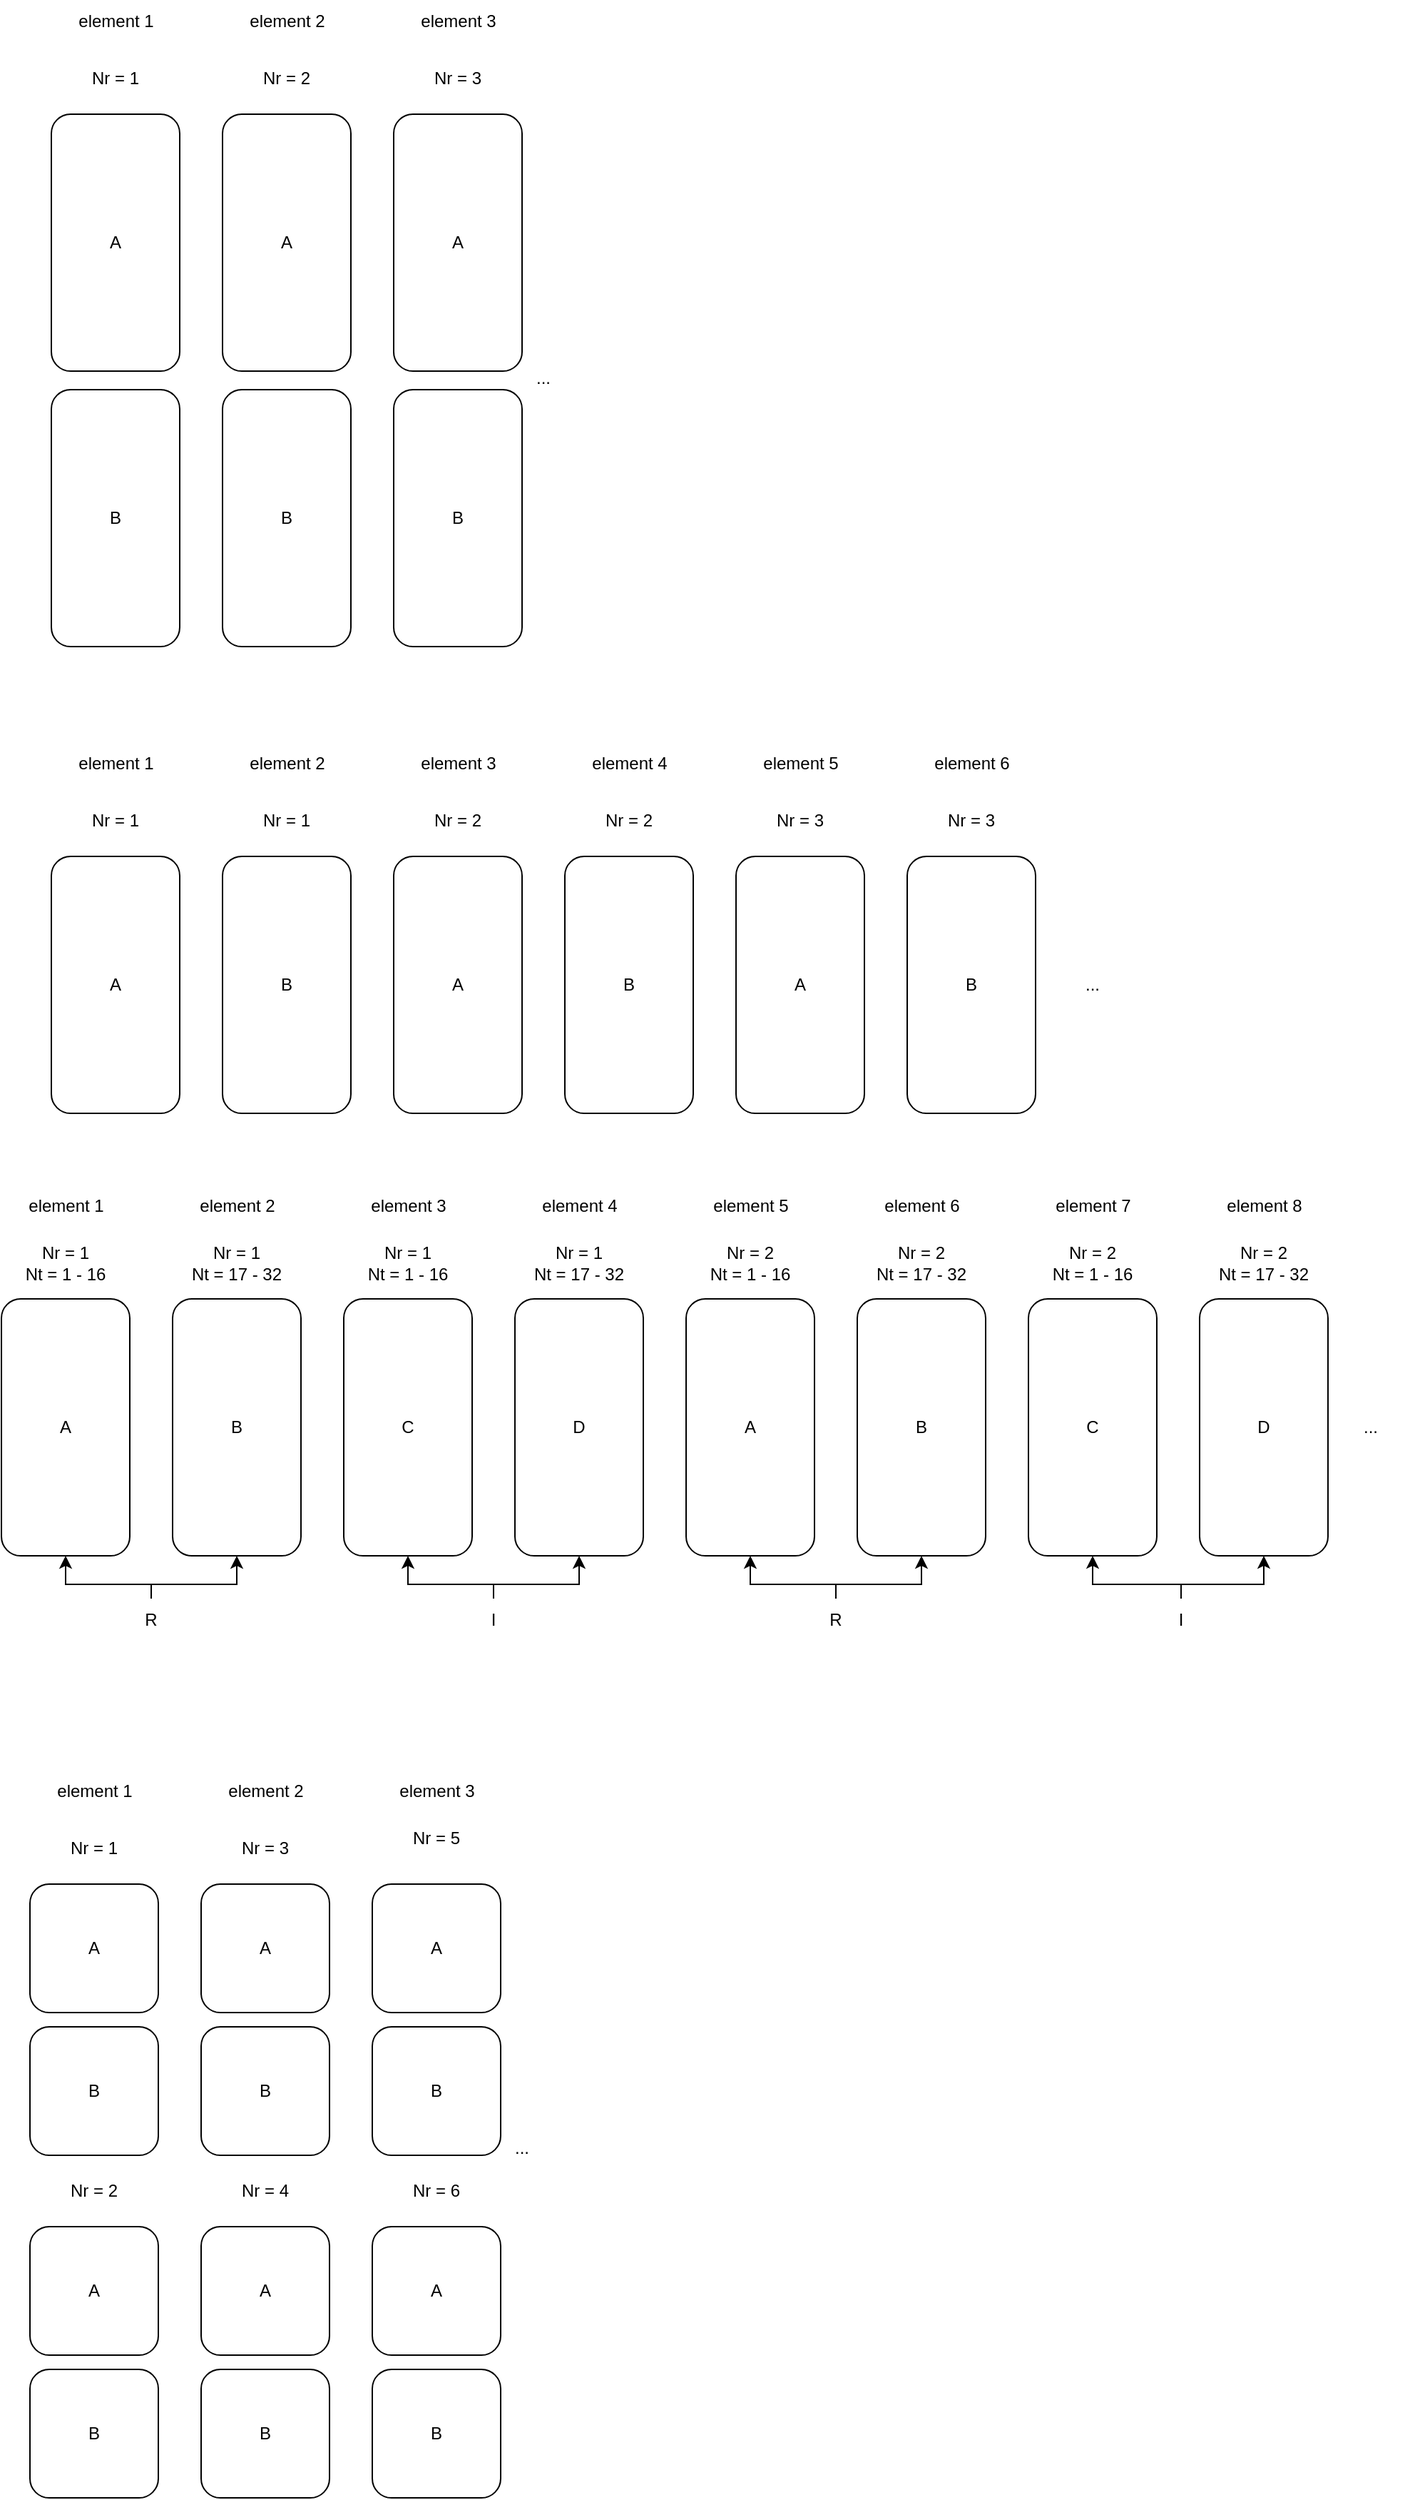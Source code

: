 <mxfile version="24.2.2" type="github">
  <diagram id="C5RBs43oDa-KdzZeNtuy" name="Page-1">
    <mxGraphModel dx="1364" dy="793" grid="1" gridSize="10" guides="1" tooltips="1" connect="1" arrows="1" fold="1" page="1" pageScale="1" pageWidth="1169" pageHeight="1654" math="0" shadow="0">
      <root>
        <mxCell id="WIyWlLk6GJQsqaUBKTNV-0" />
        <mxCell id="WIyWlLk6GJQsqaUBKTNV-1" parent="WIyWlLk6GJQsqaUBKTNV-0" />
        <mxCell id="jv0VEaKdQDyvOlitQpgO-0" value="A" style="rounded=1;whiteSpace=wrap;html=1;" parent="WIyWlLk6GJQsqaUBKTNV-1" vertex="1">
          <mxGeometry x="60" y="100" width="90" height="180" as="geometry" />
        </mxCell>
        <mxCell id="jv0VEaKdQDyvOlitQpgO-9" value="B" style="rounded=1;whiteSpace=wrap;html=1;" parent="WIyWlLk6GJQsqaUBKTNV-1" vertex="1">
          <mxGeometry x="60" y="293" width="90" height="180" as="geometry" />
        </mxCell>
        <mxCell id="jv0VEaKdQDyvOlitQpgO-10" value="Nr = 1" style="text;html=1;strokeColor=none;fillColor=none;align=center;verticalAlign=middle;whiteSpace=wrap;rounded=0;" parent="WIyWlLk6GJQsqaUBKTNV-1" vertex="1">
          <mxGeometry x="75" y="60" width="60" height="30" as="geometry" />
        </mxCell>
        <mxCell id="jv0VEaKdQDyvOlitQpgO-11" value="A" style="rounded=1;whiteSpace=wrap;html=1;" parent="WIyWlLk6GJQsqaUBKTNV-1" vertex="1">
          <mxGeometry x="180" y="100" width="90" height="180" as="geometry" />
        </mxCell>
        <mxCell id="jv0VEaKdQDyvOlitQpgO-12" value="B" style="rounded=1;whiteSpace=wrap;html=1;" parent="WIyWlLk6GJQsqaUBKTNV-1" vertex="1">
          <mxGeometry x="180" y="293" width="90" height="180" as="geometry" />
        </mxCell>
        <mxCell id="jv0VEaKdQDyvOlitQpgO-13" value="Nr = 2" style="text;html=1;strokeColor=none;fillColor=none;align=center;verticalAlign=middle;whiteSpace=wrap;rounded=0;" parent="WIyWlLk6GJQsqaUBKTNV-1" vertex="1">
          <mxGeometry x="195" y="60" width="60" height="30" as="geometry" />
        </mxCell>
        <mxCell id="jv0VEaKdQDyvOlitQpgO-14" value="A" style="rounded=1;whiteSpace=wrap;html=1;" parent="WIyWlLk6GJQsqaUBKTNV-1" vertex="1">
          <mxGeometry x="300" y="100" width="90" height="180" as="geometry" />
        </mxCell>
        <mxCell id="jv0VEaKdQDyvOlitQpgO-15" value="B" style="rounded=1;whiteSpace=wrap;html=1;" parent="WIyWlLk6GJQsqaUBKTNV-1" vertex="1">
          <mxGeometry x="300" y="293" width="90" height="180" as="geometry" />
        </mxCell>
        <mxCell id="jv0VEaKdQDyvOlitQpgO-16" value="Nr = 3" style="text;html=1;strokeColor=none;fillColor=none;align=center;verticalAlign=middle;whiteSpace=wrap;rounded=0;" parent="WIyWlLk6GJQsqaUBKTNV-1" vertex="1">
          <mxGeometry x="315" y="60" width="60" height="30" as="geometry" />
        </mxCell>
        <mxCell id="jv0VEaKdQDyvOlitQpgO-18" value="element 1" style="text;html=1;align=center;verticalAlign=middle;resizable=0;points=[];autosize=1;strokeColor=none;fillColor=none;" parent="WIyWlLk6GJQsqaUBKTNV-1" vertex="1">
          <mxGeometry x="65" y="20" width="80" height="30" as="geometry" />
        </mxCell>
        <mxCell id="jv0VEaKdQDyvOlitQpgO-19" value="element 2" style="text;html=1;align=center;verticalAlign=middle;resizable=0;points=[];autosize=1;strokeColor=none;fillColor=none;" parent="WIyWlLk6GJQsqaUBKTNV-1" vertex="1">
          <mxGeometry x="185" y="20" width="80" height="30" as="geometry" />
        </mxCell>
        <mxCell id="jv0VEaKdQDyvOlitQpgO-20" value="element 3" style="text;html=1;align=center;verticalAlign=middle;resizable=0;points=[];autosize=1;strokeColor=none;fillColor=none;" parent="WIyWlLk6GJQsqaUBKTNV-1" vertex="1">
          <mxGeometry x="305" y="20" width="80" height="30" as="geometry" />
        </mxCell>
        <mxCell id="jv0VEaKdQDyvOlitQpgO-21" value="..." style="text;html=1;strokeColor=none;fillColor=none;align=center;verticalAlign=middle;whiteSpace=wrap;rounded=0;" parent="WIyWlLk6GJQsqaUBKTNV-1" vertex="1">
          <mxGeometry x="760" y="695" width="60" height="30" as="geometry" />
        </mxCell>
        <mxCell id="jv0VEaKdQDyvOlitQpgO-22" value="A" style="rounded=1;whiteSpace=wrap;html=1;" parent="WIyWlLk6GJQsqaUBKTNV-1" vertex="1">
          <mxGeometry x="60" y="620" width="90" height="180" as="geometry" />
        </mxCell>
        <mxCell id="jv0VEaKdQDyvOlitQpgO-24" value="Nr = 1" style="text;html=1;strokeColor=none;fillColor=none;align=center;verticalAlign=middle;whiteSpace=wrap;rounded=0;" parent="WIyWlLk6GJQsqaUBKTNV-1" vertex="1">
          <mxGeometry x="75" y="580" width="60" height="30" as="geometry" />
        </mxCell>
        <mxCell id="jv0VEaKdQDyvOlitQpgO-25" value="B" style="rounded=1;whiteSpace=wrap;html=1;" parent="WIyWlLk6GJQsqaUBKTNV-1" vertex="1">
          <mxGeometry x="180" y="620" width="90" height="180" as="geometry" />
        </mxCell>
        <mxCell id="jv0VEaKdQDyvOlitQpgO-27" value="Nr = 1" style="text;html=1;strokeColor=none;fillColor=none;align=center;verticalAlign=middle;whiteSpace=wrap;rounded=0;" parent="WIyWlLk6GJQsqaUBKTNV-1" vertex="1">
          <mxGeometry x="195" y="580" width="60" height="30" as="geometry" />
        </mxCell>
        <mxCell id="jv0VEaKdQDyvOlitQpgO-28" value="A" style="rounded=1;whiteSpace=wrap;html=1;" parent="WIyWlLk6GJQsqaUBKTNV-1" vertex="1">
          <mxGeometry x="300" y="620" width="90" height="180" as="geometry" />
        </mxCell>
        <mxCell id="jv0VEaKdQDyvOlitQpgO-30" value="Nr = 2" style="text;html=1;strokeColor=none;fillColor=none;align=center;verticalAlign=middle;whiteSpace=wrap;rounded=0;" parent="WIyWlLk6GJQsqaUBKTNV-1" vertex="1">
          <mxGeometry x="315" y="580" width="60" height="30" as="geometry" />
        </mxCell>
        <mxCell id="jv0VEaKdQDyvOlitQpgO-31" value="element 1" style="text;html=1;align=center;verticalAlign=middle;resizable=0;points=[];autosize=1;strokeColor=none;fillColor=none;" parent="WIyWlLk6GJQsqaUBKTNV-1" vertex="1">
          <mxGeometry x="65" y="540" width="80" height="30" as="geometry" />
        </mxCell>
        <mxCell id="jv0VEaKdQDyvOlitQpgO-32" value="element 2" style="text;html=1;align=center;verticalAlign=middle;resizable=0;points=[];autosize=1;strokeColor=none;fillColor=none;" parent="WIyWlLk6GJQsqaUBKTNV-1" vertex="1">
          <mxGeometry x="185" y="540" width="80" height="30" as="geometry" />
        </mxCell>
        <mxCell id="jv0VEaKdQDyvOlitQpgO-33" value="element 3" style="text;html=1;align=center;verticalAlign=middle;resizable=0;points=[];autosize=1;strokeColor=none;fillColor=none;" parent="WIyWlLk6GJQsqaUBKTNV-1" vertex="1">
          <mxGeometry x="305" y="540" width="80" height="30" as="geometry" />
        </mxCell>
        <mxCell id="jv0VEaKdQDyvOlitQpgO-35" value="B" style="rounded=1;whiteSpace=wrap;html=1;" parent="WIyWlLk6GJQsqaUBKTNV-1" vertex="1">
          <mxGeometry x="420" y="620" width="90" height="180" as="geometry" />
        </mxCell>
        <mxCell id="jv0VEaKdQDyvOlitQpgO-36" value="Nr = 2" style="text;html=1;strokeColor=none;fillColor=none;align=center;verticalAlign=middle;whiteSpace=wrap;rounded=0;" parent="WIyWlLk6GJQsqaUBKTNV-1" vertex="1">
          <mxGeometry x="435" y="580" width="60" height="30" as="geometry" />
        </mxCell>
        <mxCell id="jv0VEaKdQDyvOlitQpgO-37" value="A" style="rounded=1;whiteSpace=wrap;html=1;" parent="WIyWlLk6GJQsqaUBKTNV-1" vertex="1">
          <mxGeometry x="540" y="620" width="90" height="180" as="geometry" />
        </mxCell>
        <mxCell id="jv0VEaKdQDyvOlitQpgO-38" value="Nr = 3" style="text;html=1;strokeColor=none;fillColor=none;align=center;verticalAlign=middle;whiteSpace=wrap;rounded=0;" parent="WIyWlLk6GJQsqaUBKTNV-1" vertex="1">
          <mxGeometry x="555" y="580" width="60" height="30" as="geometry" />
        </mxCell>
        <mxCell id="jv0VEaKdQDyvOlitQpgO-39" value="B" style="rounded=1;whiteSpace=wrap;html=1;" parent="WIyWlLk6GJQsqaUBKTNV-1" vertex="1">
          <mxGeometry x="660" y="620" width="90" height="180" as="geometry" />
        </mxCell>
        <mxCell id="jv0VEaKdQDyvOlitQpgO-40" value="Nr = 3" style="text;html=1;strokeColor=none;fillColor=none;align=center;verticalAlign=middle;whiteSpace=wrap;rounded=0;" parent="WIyWlLk6GJQsqaUBKTNV-1" vertex="1">
          <mxGeometry x="675" y="580" width="60" height="30" as="geometry" />
        </mxCell>
        <mxCell id="jv0VEaKdQDyvOlitQpgO-41" value="element 4" style="text;html=1;align=center;verticalAlign=middle;resizable=0;points=[];autosize=1;strokeColor=none;fillColor=none;" parent="WIyWlLk6GJQsqaUBKTNV-1" vertex="1">
          <mxGeometry x="425" y="540" width="80" height="30" as="geometry" />
        </mxCell>
        <mxCell id="jv0VEaKdQDyvOlitQpgO-42" value="element 5" style="text;html=1;align=center;verticalAlign=middle;resizable=0;points=[];autosize=1;strokeColor=none;fillColor=none;" parent="WIyWlLk6GJQsqaUBKTNV-1" vertex="1">
          <mxGeometry x="545" y="540" width="80" height="30" as="geometry" />
        </mxCell>
        <mxCell id="jv0VEaKdQDyvOlitQpgO-43" value="element 6" style="text;html=1;align=center;verticalAlign=middle;resizable=0;points=[];autosize=1;strokeColor=none;fillColor=none;" parent="WIyWlLk6GJQsqaUBKTNV-1" vertex="1">
          <mxGeometry x="665" y="540" width="80" height="30" as="geometry" />
        </mxCell>
        <mxCell id="jv0VEaKdQDyvOlitQpgO-44" value="..." style="text;html=1;strokeColor=none;fillColor=none;align=center;verticalAlign=middle;whiteSpace=wrap;rounded=0;" parent="WIyWlLk6GJQsqaUBKTNV-1" vertex="1">
          <mxGeometry x="375" y="270" width="60" height="30" as="geometry" />
        </mxCell>
        <mxCell id="jv0VEaKdQDyvOlitQpgO-46" value="A" style="rounded=1;whiteSpace=wrap;html=1;" parent="WIyWlLk6GJQsqaUBKTNV-1" vertex="1">
          <mxGeometry x="25" y="930" width="90" height="180" as="geometry" />
        </mxCell>
        <mxCell id="jv0VEaKdQDyvOlitQpgO-47" value="Nr = 1&lt;br&gt;Nt = 1 - 16" style="text;html=1;strokeColor=none;fillColor=none;align=center;verticalAlign=middle;whiteSpace=wrap;rounded=0;" parent="WIyWlLk6GJQsqaUBKTNV-1" vertex="1">
          <mxGeometry x="40" y="890" width="60" height="30" as="geometry" />
        </mxCell>
        <mxCell id="jv0VEaKdQDyvOlitQpgO-48" value="B" style="rounded=1;whiteSpace=wrap;html=1;" parent="WIyWlLk6GJQsqaUBKTNV-1" vertex="1">
          <mxGeometry x="145" y="930" width="90" height="180" as="geometry" />
        </mxCell>
        <mxCell id="jv0VEaKdQDyvOlitQpgO-49" value="Nr = 1&lt;br&gt;Nt = 17 - 32" style="text;html=1;strokeColor=none;fillColor=none;align=center;verticalAlign=middle;whiteSpace=wrap;rounded=0;" parent="WIyWlLk6GJQsqaUBKTNV-1" vertex="1">
          <mxGeometry x="155" y="890" width="70" height="30" as="geometry" />
        </mxCell>
        <mxCell id="jv0VEaKdQDyvOlitQpgO-50" value="C" style="rounded=1;whiteSpace=wrap;html=1;" parent="WIyWlLk6GJQsqaUBKTNV-1" vertex="1">
          <mxGeometry x="265" y="930" width="90" height="180" as="geometry" />
        </mxCell>
        <mxCell id="jv0VEaKdQDyvOlitQpgO-51" value="Nr = 1&lt;br&gt;Nt = 1 - 16" style="text;html=1;strokeColor=none;fillColor=none;align=center;verticalAlign=middle;whiteSpace=wrap;rounded=0;" parent="WIyWlLk6GJQsqaUBKTNV-1" vertex="1">
          <mxGeometry x="280" y="890" width="60" height="30" as="geometry" />
        </mxCell>
        <mxCell id="jv0VEaKdQDyvOlitQpgO-52" value="element 1" style="text;html=1;align=center;verticalAlign=middle;resizable=0;points=[];autosize=1;strokeColor=none;fillColor=none;" parent="WIyWlLk6GJQsqaUBKTNV-1" vertex="1">
          <mxGeometry x="30" y="850" width="80" height="30" as="geometry" />
        </mxCell>
        <mxCell id="jv0VEaKdQDyvOlitQpgO-53" value="element 2" style="text;html=1;align=center;verticalAlign=middle;resizable=0;points=[];autosize=1;strokeColor=none;fillColor=none;" parent="WIyWlLk6GJQsqaUBKTNV-1" vertex="1">
          <mxGeometry x="150" y="850" width="80" height="30" as="geometry" />
        </mxCell>
        <mxCell id="jv0VEaKdQDyvOlitQpgO-54" value="element 3" style="text;html=1;align=center;verticalAlign=middle;resizable=0;points=[];autosize=1;strokeColor=none;fillColor=none;" parent="WIyWlLk6GJQsqaUBKTNV-1" vertex="1">
          <mxGeometry x="270" y="850" width="80" height="30" as="geometry" />
        </mxCell>
        <mxCell id="jv0VEaKdQDyvOlitQpgO-55" value="D" style="rounded=1;whiteSpace=wrap;html=1;" parent="WIyWlLk6GJQsqaUBKTNV-1" vertex="1">
          <mxGeometry x="385" y="930" width="90" height="180" as="geometry" />
        </mxCell>
        <mxCell id="jv0VEaKdQDyvOlitQpgO-56" value="Nr = 1&lt;br&gt;Nt = 17 - 32" style="text;html=1;strokeColor=none;fillColor=none;align=center;verticalAlign=middle;whiteSpace=wrap;rounded=0;" parent="WIyWlLk6GJQsqaUBKTNV-1" vertex="1">
          <mxGeometry x="395" y="890" width="70" height="30" as="geometry" />
        </mxCell>
        <mxCell id="jv0VEaKdQDyvOlitQpgO-57" value="A" style="rounded=1;whiteSpace=wrap;html=1;" parent="WIyWlLk6GJQsqaUBKTNV-1" vertex="1">
          <mxGeometry x="505" y="930" width="90" height="180" as="geometry" />
        </mxCell>
        <mxCell id="jv0VEaKdQDyvOlitQpgO-58" value="Nr = 2&lt;br&gt;Nt = 1 - 16" style="text;html=1;strokeColor=none;fillColor=none;align=center;verticalAlign=middle;whiteSpace=wrap;rounded=0;" parent="WIyWlLk6GJQsqaUBKTNV-1" vertex="1">
          <mxGeometry x="520" y="890" width="60" height="30" as="geometry" />
        </mxCell>
        <mxCell id="jv0VEaKdQDyvOlitQpgO-59" value="B" style="rounded=1;whiteSpace=wrap;html=1;" parent="WIyWlLk6GJQsqaUBKTNV-1" vertex="1">
          <mxGeometry x="625" y="930" width="90" height="180" as="geometry" />
        </mxCell>
        <mxCell id="jv0VEaKdQDyvOlitQpgO-60" value="Nr = 2&lt;br&gt;Nt = 17 - 32" style="text;html=1;strokeColor=none;fillColor=none;align=center;verticalAlign=middle;whiteSpace=wrap;rounded=0;" parent="WIyWlLk6GJQsqaUBKTNV-1" vertex="1">
          <mxGeometry x="635" y="890" width="70" height="30" as="geometry" />
        </mxCell>
        <mxCell id="jv0VEaKdQDyvOlitQpgO-61" value="element 4" style="text;html=1;align=center;verticalAlign=middle;resizable=0;points=[];autosize=1;strokeColor=none;fillColor=none;" parent="WIyWlLk6GJQsqaUBKTNV-1" vertex="1">
          <mxGeometry x="390" y="850" width="80" height="30" as="geometry" />
        </mxCell>
        <mxCell id="jv0VEaKdQDyvOlitQpgO-62" value="element 5" style="text;html=1;align=center;verticalAlign=middle;resizable=0;points=[];autosize=1;strokeColor=none;fillColor=none;" parent="WIyWlLk6GJQsqaUBKTNV-1" vertex="1">
          <mxGeometry x="510" y="850" width="80" height="30" as="geometry" />
        </mxCell>
        <mxCell id="jv0VEaKdQDyvOlitQpgO-63" value="element 6" style="text;html=1;align=center;verticalAlign=middle;resizable=0;points=[];autosize=1;strokeColor=none;fillColor=none;" parent="WIyWlLk6GJQsqaUBKTNV-1" vertex="1">
          <mxGeometry x="630" y="850" width="80" height="30" as="geometry" />
        </mxCell>
        <mxCell id="jv0VEaKdQDyvOlitQpgO-64" value="C" style="rounded=1;whiteSpace=wrap;html=1;" parent="WIyWlLk6GJQsqaUBKTNV-1" vertex="1">
          <mxGeometry x="745" y="930" width="90" height="180" as="geometry" />
        </mxCell>
        <mxCell id="jv0VEaKdQDyvOlitQpgO-65" value="Nr = 2&lt;br&gt;Nt = 1 - 16" style="text;html=1;strokeColor=none;fillColor=none;align=center;verticalAlign=middle;whiteSpace=wrap;rounded=0;" parent="WIyWlLk6GJQsqaUBKTNV-1" vertex="1">
          <mxGeometry x="760" y="890" width="60" height="30" as="geometry" />
        </mxCell>
        <mxCell id="jv0VEaKdQDyvOlitQpgO-66" value="D" style="rounded=1;whiteSpace=wrap;html=1;" parent="WIyWlLk6GJQsqaUBKTNV-1" vertex="1">
          <mxGeometry x="865" y="930" width="90" height="180" as="geometry" />
        </mxCell>
        <mxCell id="jv0VEaKdQDyvOlitQpgO-67" value="Nr = 2&lt;br&gt;Nt = 17 - 32" style="text;html=1;strokeColor=none;fillColor=none;align=center;verticalAlign=middle;whiteSpace=wrap;rounded=0;" parent="WIyWlLk6GJQsqaUBKTNV-1" vertex="1">
          <mxGeometry x="875" y="890" width="70" height="30" as="geometry" />
        </mxCell>
        <mxCell id="jv0VEaKdQDyvOlitQpgO-68" value="element 7" style="text;html=1;align=center;verticalAlign=middle;resizable=0;points=[];autosize=1;strokeColor=none;fillColor=none;" parent="WIyWlLk6GJQsqaUBKTNV-1" vertex="1">
          <mxGeometry x="750" y="850" width="80" height="30" as="geometry" />
        </mxCell>
        <mxCell id="jv0VEaKdQDyvOlitQpgO-69" value="element 8" style="text;html=1;align=center;verticalAlign=middle;resizable=0;points=[];autosize=1;strokeColor=none;fillColor=none;" parent="WIyWlLk6GJQsqaUBKTNV-1" vertex="1">
          <mxGeometry x="870" y="850" width="80" height="30" as="geometry" />
        </mxCell>
        <mxCell id="jv0VEaKdQDyvOlitQpgO-96" style="edgeStyle=orthogonalEdgeStyle;rounded=0;orthogonalLoop=1;jettySize=auto;html=1;exitX=0.5;exitY=0;exitDx=0;exitDy=0;entryX=0.5;entryY=1;entryDx=0;entryDy=0;" parent="WIyWlLk6GJQsqaUBKTNV-1" source="jv0VEaKdQDyvOlitQpgO-71" target="jv0VEaKdQDyvOlitQpgO-64" edge="1">
          <mxGeometry relative="1" as="geometry">
            <Array as="points">
              <mxPoint x="852" y="1130" />
              <mxPoint x="790" y="1130" />
            </Array>
          </mxGeometry>
        </mxCell>
        <mxCell id="jv0VEaKdQDyvOlitQpgO-97" style="edgeStyle=orthogonalEdgeStyle;rounded=0;orthogonalLoop=1;jettySize=auto;html=1;exitX=0.5;exitY=0;exitDx=0;exitDy=0;entryX=0.5;entryY=1;entryDx=0;entryDy=0;" parent="WIyWlLk6GJQsqaUBKTNV-1" source="jv0VEaKdQDyvOlitQpgO-71" target="jv0VEaKdQDyvOlitQpgO-66" edge="1">
          <mxGeometry relative="1" as="geometry">
            <Array as="points">
              <mxPoint x="852" y="1130" />
              <mxPoint x="910" y="1130" />
            </Array>
          </mxGeometry>
        </mxCell>
        <mxCell id="jv0VEaKdQDyvOlitQpgO-71" value="I" style="text;html=1;strokeColor=none;fillColor=none;align=center;verticalAlign=middle;whiteSpace=wrap;rounded=0;" parent="WIyWlLk6GJQsqaUBKTNV-1" vertex="1">
          <mxGeometry x="822" y="1140" width="60" height="30" as="geometry" />
        </mxCell>
        <mxCell id="jv0VEaKdQDyvOlitQpgO-84" style="edgeStyle=orthogonalEdgeStyle;rounded=0;orthogonalLoop=1;jettySize=auto;html=1;exitX=0.5;exitY=0;exitDx=0;exitDy=0;entryX=0.5;entryY=1;entryDx=0;entryDy=0;" parent="WIyWlLk6GJQsqaUBKTNV-1" source="jv0VEaKdQDyvOlitQpgO-81" target="jv0VEaKdQDyvOlitQpgO-46" edge="1">
          <mxGeometry relative="1" as="geometry">
            <Array as="points">
              <mxPoint x="130" y="1130" />
              <mxPoint x="70" y="1130" />
            </Array>
          </mxGeometry>
        </mxCell>
        <mxCell id="jv0VEaKdQDyvOlitQpgO-85" style="edgeStyle=orthogonalEdgeStyle;rounded=0;orthogonalLoop=1;jettySize=auto;html=1;entryX=0.5;entryY=1;entryDx=0;entryDy=0;" parent="WIyWlLk6GJQsqaUBKTNV-1" source="jv0VEaKdQDyvOlitQpgO-81" target="jv0VEaKdQDyvOlitQpgO-48" edge="1">
          <mxGeometry relative="1" as="geometry">
            <Array as="points">
              <mxPoint x="130" y="1130" />
              <mxPoint x="190" y="1130" />
            </Array>
          </mxGeometry>
        </mxCell>
        <mxCell id="jv0VEaKdQDyvOlitQpgO-81" value="R" style="text;html=1;strokeColor=none;fillColor=none;align=center;verticalAlign=middle;whiteSpace=wrap;rounded=0;" parent="WIyWlLk6GJQsqaUBKTNV-1" vertex="1">
          <mxGeometry x="100" y="1140" width="60" height="30" as="geometry" />
        </mxCell>
        <mxCell id="jv0VEaKdQDyvOlitQpgO-86" style="edgeStyle=orthogonalEdgeStyle;rounded=0;orthogonalLoop=1;jettySize=auto;html=1;exitX=0.5;exitY=0;exitDx=0;exitDy=0;entryX=0.5;entryY=1;entryDx=0;entryDy=0;" parent="WIyWlLk6GJQsqaUBKTNV-1" source="jv0VEaKdQDyvOlitQpgO-82" target="jv0VEaKdQDyvOlitQpgO-50" edge="1">
          <mxGeometry relative="1" as="geometry">
            <Array as="points">
              <mxPoint x="370" y="1130" />
              <mxPoint x="310" y="1130" />
            </Array>
          </mxGeometry>
        </mxCell>
        <mxCell id="jv0VEaKdQDyvOlitQpgO-87" style="edgeStyle=orthogonalEdgeStyle;rounded=0;orthogonalLoop=1;jettySize=auto;html=1;exitX=0.5;exitY=0;exitDx=0;exitDy=0;entryX=0.5;entryY=1;entryDx=0;entryDy=0;" parent="WIyWlLk6GJQsqaUBKTNV-1" source="jv0VEaKdQDyvOlitQpgO-82" target="jv0VEaKdQDyvOlitQpgO-55" edge="1">
          <mxGeometry relative="1" as="geometry">
            <Array as="points">
              <mxPoint x="370" y="1130" />
              <mxPoint x="430" y="1130" />
            </Array>
          </mxGeometry>
        </mxCell>
        <mxCell id="jv0VEaKdQDyvOlitQpgO-82" value="I" style="text;html=1;strokeColor=none;fillColor=none;align=center;verticalAlign=middle;whiteSpace=wrap;rounded=0;" parent="WIyWlLk6GJQsqaUBKTNV-1" vertex="1">
          <mxGeometry x="340" y="1140" width="60" height="30" as="geometry" />
        </mxCell>
        <mxCell id="jv0VEaKdQDyvOlitQpgO-88" style="edgeStyle=orthogonalEdgeStyle;rounded=0;orthogonalLoop=1;jettySize=auto;html=1;exitX=0.5;exitY=0;exitDx=0;exitDy=0;entryX=0.5;entryY=1;entryDx=0;entryDy=0;" parent="WIyWlLk6GJQsqaUBKTNV-1" source="jv0VEaKdQDyvOlitQpgO-83" target="jv0VEaKdQDyvOlitQpgO-57" edge="1">
          <mxGeometry relative="1" as="geometry">
            <Array as="points">
              <mxPoint x="610" y="1130" />
              <mxPoint x="550" y="1130" />
            </Array>
          </mxGeometry>
        </mxCell>
        <mxCell id="jv0VEaKdQDyvOlitQpgO-89" style="edgeStyle=orthogonalEdgeStyle;rounded=0;orthogonalLoop=1;jettySize=auto;html=1;entryX=0.5;entryY=1;entryDx=0;entryDy=0;" parent="WIyWlLk6GJQsqaUBKTNV-1" source="jv0VEaKdQDyvOlitQpgO-83" target="jv0VEaKdQDyvOlitQpgO-59" edge="1">
          <mxGeometry relative="1" as="geometry">
            <Array as="points">
              <mxPoint x="610" y="1130" />
              <mxPoint x="670" y="1130" />
            </Array>
          </mxGeometry>
        </mxCell>
        <mxCell id="jv0VEaKdQDyvOlitQpgO-83" value="R" style="text;html=1;strokeColor=none;fillColor=none;align=center;verticalAlign=middle;whiteSpace=wrap;rounded=0;" parent="WIyWlLk6GJQsqaUBKTNV-1" vertex="1">
          <mxGeometry x="580" y="1140" width="60" height="30" as="geometry" />
        </mxCell>
        <mxCell id="jv0VEaKdQDyvOlitQpgO-98" value="..." style="text;html=1;strokeColor=none;fillColor=none;align=center;verticalAlign=middle;whiteSpace=wrap;rounded=0;" parent="WIyWlLk6GJQsqaUBKTNV-1" vertex="1">
          <mxGeometry x="955" y="1005" width="60" height="30" as="geometry" />
        </mxCell>
        <mxCell id="jnQ7rlAHmyj4B3JyqG-V-0" value="A" style="rounded=1;whiteSpace=wrap;html=1;" vertex="1" parent="WIyWlLk6GJQsqaUBKTNV-1">
          <mxGeometry x="45" y="1340" width="90" height="90" as="geometry" />
        </mxCell>
        <mxCell id="jnQ7rlAHmyj4B3JyqG-V-2" value="Nr = 1" style="text;html=1;strokeColor=none;fillColor=none;align=center;verticalAlign=middle;whiteSpace=wrap;rounded=0;" vertex="1" parent="WIyWlLk6GJQsqaUBKTNV-1">
          <mxGeometry x="60" y="1300" width="60" height="30" as="geometry" />
        </mxCell>
        <mxCell id="jnQ7rlAHmyj4B3JyqG-V-9" value="element 1" style="text;html=1;align=center;verticalAlign=middle;resizable=0;points=[];autosize=1;strokeColor=none;fillColor=none;" vertex="1" parent="WIyWlLk6GJQsqaUBKTNV-1">
          <mxGeometry x="50" y="1260" width="80" height="30" as="geometry" />
        </mxCell>
        <mxCell id="jnQ7rlAHmyj4B3JyqG-V-10" value="element 2" style="text;html=1;align=center;verticalAlign=middle;resizable=0;points=[];autosize=1;strokeColor=none;fillColor=none;" vertex="1" parent="WIyWlLk6GJQsqaUBKTNV-1">
          <mxGeometry x="170" y="1260" width="80" height="30" as="geometry" />
        </mxCell>
        <mxCell id="jnQ7rlAHmyj4B3JyqG-V-11" value="element 3" style="text;html=1;align=center;verticalAlign=middle;resizable=0;points=[];autosize=1;strokeColor=none;fillColor=none;" vertex="1" parent="WIyWlLk6GJQsqaUBKTNV-1">
          <mxGeometry x="290" y="1260" width="80" height="30" as="geometry" />
        </mxCell>
        <mxCell id="jnQ7rlAHmyj4B3JyqG-V-12" value="..." style="text;html=1;strokeColor=none;fillColor=none;align=center;verticalAlign=middle;whiteSpace=wrap;rounded=0;" vertex="1" parent="WIyWlLk6GJQsqaUBKTNV-1">
          <mxGeometry x="360" y="1510" width="60" height="30" as="geometry" />
        </mxCell>
        <mxCell id="jnQ7rlAHmyj4B3JyqG-V-13" style="edgeStyle=orthogonalEdgeStyle;rounded=0;orthogonalLoop=1;jettySize=auto;html=1;exitX=0.5;exitY=1;exitDx=0;exitDy=0;" edge="1" parent="WIyWlLk6GJQsqaUBKTNV-1" source="jnQ7rlAHmyj4B3JyqG-V-0" target="jnQ7rlAHmyj4B3JyqG-V-0">
          <mxGeometry relative="1" as="geometry" />
        </mxCell>
        <mxCell id="jnQ7rlAHmyj4B3JyqG-V-14" value="B" style="rounded=1;whiteSpace=wrap;html=1;" vertex="1" parent="WIyWlLk6GJQsqaUBKTNV-1">
          <mxGeometry x="45" y="1440" width="90" height="90" as="geometry" />
        </mxCell>
        <mxCell id="jnQ7rlAHmyj4B3JyqG-V-18" value="A" style="rounded=1;whiteSpace=wrap;html=1;" vertex="1" parent="WIyWlLk6GJQsqaUBKTNV-1">
          <mxGeometry x="45" y="1580" width="90" height="90" as="geometry" />
        </mxCell>
        <mxCell id="jnQ7rlAHmyj4B3JyqG-V-19" value="Nr = 2" style="text;html=1;strokeColor=none;fillColor=none;align=center;verticalAlign=middle;whiteSpace=wrap;rounded=0;" vertex="1" parent="WIyWlLk6GJQsqaUBKTNV-1">
          <mxGeometry x="60" y="1540" width="60" height="30" as="geometry" />
        </mxCell>
        <mxCell id="jnQ7rlAHmyj4B3JyqG-V-20" style="edgeStyle=orthogonalEdgeStyle;rounded=0;orthogonalLoop=1;jettySize=auto;html=1;exitX=0.5;exitY=1;exitDx=0;exitDy=0;" edge="1" parent="WIyWlLk6GJQsqaUBKTNV-1" source="jnQ7rlAHmyj4B3JyqG-V-18" target="jnQ7rlAHmyj4B3JyqG-V-18">
          <mxGeometry relative="1" as="geometry" />
        </mxCell>
        <mxCell id="jnQ7rlAHmyj4B3JyqG-V-21" value="B" style="rounded=1;whiteSpace=wrap;html=1;" vertex="1" parent="WIyWlLk6GJQsqaUBKTNV-1">
          <mxGeometry x="45" y="1680" width="90" height="90" as="geometry" />
        </mxCell>
        <mxCell id="jnQ7rlAHmyj4B3JyqG-V-22" value="A" style="rounded=1;whiteSpace=wrap;html=1;" vertex="1" parent="WIyWlLk6GJQsqaUBKTNV-1">
          <mxGeometry x="165" y="1340" width="90" height="90" as="geometry" />
        </mxCell>
        <mxCell id="jnQ7rlAHmyj4B3JyqG-V-23" value="Nr = 3" style="text;html=1;strokeColor=none;fillColor=none;align=center;verticalAlign=middle;whiteSpace=wrap;rounded=0;" vertex="1" parent="WIyWlLk6GJQsqaUBKTNV-1">
          <mxGeometry x="180" y="1300" width="60" height="30" as="geometry" />
        </mxCell>
        <mxCell id="jnQ7rlAHmyj4B3JyqG-V-24" style="edgeStyle=orthogonalEdgeStyle;rounded=0;orthogonalLoop=1;jettySize=auto;html=1;exitX=0.5;exitY=1;exitDx=0;exitDy=0;" edge="1" parent="WIyWlLk6GJQsqaUBKTNV-1" source="jnQ7rlAHmyj4B3JyqG-V-22" target="jnQ7rlAHmyj4B3JyqG-V-22">
          <mxGeometry relative="1" as="geometry" />
        </mxCell>
        <mxCell id="jnQ7rlAHmyj4B3JyqG-V-25" value="B" style="rounded=1;whiteSpace=wrap;html=1;" vertex="1" parent="WIyWlLk6GJQsqaUBKTNV-1">
          <mxGeometry x="165" y="1440" width="90" height="90" as="geometry" />
        </mxCell>
        <mxCell id="jnQ7rlAHmyj4B3JyqG-V-26" value="A" style="rounded=1;whiteSpace=wrap;html=1;" vertex="1" parent="WIyWlLk6GJQsqaUBKTNV-1">
          <mxGeometry x="165" y="1580" width="90" height="90" as="geometry" />
        </mxCell>
        <mxCell id="jnQ7rlAHmyj4B3JyqG-V-27" value="Nr = 4" style="text;html=1;strokeColor=none;fillColor=none;align=center;verticalAlign=middle;whiteSpace=wrap;rounded=0;" vertex="1" parent="WIyWlLk6GJQsqaUBKTNV-1">
          <mxGeometry x="180" y="1540" width="60" height="30" as="geometry" />
        </mxCell>
        <mxCell id="jnQ7rlAHmyj4B3JyqG-V-28" style="edgeStyle=orthogonalEdgeStyle;rounded=0;orthogonalLoop=1;jettySize=auto;html=1;exitX=0.5;exitY=1;exitDx=0;exitDy=0;" edge="1" parent="WIyWlLk6GJQsqaUBKTNV-1" source="jnQ7rlAHmyj4B3JyqG-V-26" target="jnQ7rlAHmyj4B3JyqG-V-26">
          <mxGeometry relative="1" as="geometry" />
        </mxCell>
        <mxCell id="jnQ7rlAHmyj4B3JyqG-V-29" value="B" style="rounded=1;whiteSpace=wrap;html=1;" vertex="1" parent="WIyWlLk6GJQsqaUBKTNV-1">
          <mxGeometry x="165" y="1680" width="90" height="90" as="geometry" />
        </mxCell>
        <mxCell id="jnQ7rlAHmyj4B3JyqG-V-30" value="A" style="rounded=1;whiteSpace=wrap;html=1;" vertex="1" parent="WIyWlLk6GJQsqaUBKTNV-1">
          <mxGeometry x="285" y="1340" width="90" height="90" as="geometry" />
        </mxCell>
        <mxCell id="jnQ7rlAHmyj4B3JyqG-V-31" value="Nr = 5&lt;div&gt;&lt;br&gt;&lt;/div&gt;" style="text;html=1;strokeColor=none;fillColor=none;align=center;verticalAlign=middle;whiteSpace=wrap;rounded=0;" vertex="1" parent="WIyWlLk6GJQsqaUBKTNV-1">
          <mxGeometry x="300" y="1300" width="60" height="30" as="geometry" />
        </mxCell>
        <mxCell id="jnQ7rlAHmyj4B3JyqG-V-32" style="edgeStyle=orthogonalEdgeStyle;rounded=0;orthogonalLoop=1;jettySize=auto;html=1;exitX=0.5;exitY=1;exitDx=0;exitDy=0;" edge="1" parent="WIyWlLk6GJQsqaUBKTNV-1" source="jnQ7rlAHmyj4B3JyqG-V-30" target="jnQ7rlAHmyj4B3JyqG-V-30">
          <mxGeometry relative="1" as="geometry" />
        </mxCell>
        <mxCell id="jnQ7rlAHmyj4B3JyqG-V-33" value="B" style="rounded=1;whiteSpace=wrap;html=1;" vertex="1" parent="WIyWlLk6GJQsqaUBKTNV-1">
          <mxGeometry x="285" y="1440" width="90" height="90" as="geometry" />
        </mxCell>
        <mxCell id="jnQ7rlAHmyj4B3JyqG-V-34" value="A" style="rounded=1;whiteSpace=wrap;html=1;" vertex="1" parent="WIyWlLk6GJQsqaUBKTNV-1">
          <mxGeometry x="285" y="1580" width="90" height="90" as="geometry" />
        </mxCell>
        <mxCell id="jnQ7rlAHmyj4B3JyqG-V-35" value="Nr = 6" style="text;html=1;strokeColor=none;fillColor=none;align=center;verticalAlign=middle;whiteSpace=wrap;rounded=0;" vertex="1" parent="WIyWlLk6GJQsqaUBKTNV-1">
          <mxGeometry x="300" y="1540" width="60" height="30" as="geometry" />
        </mxCell>
        <mxCell id="jnQ7rlAHmyj4B3JyqG-V-36" style="edgeStyle=orthogonalEdgeStyle;rounded=0;orthogonalLoop=1;jettySize=auto;html=1;exitX=0.5;exitY=1;exitDx=0;exitDy=0;" edge="1" parent="WIyWlLk6GJQsqaUBKTNV-1" source="jnQ7rlAHmyj4B3JyqG-V-34" target="jnQ7rlAHmyj4B3JyqG-V-34">
          <mxGeometry relative="1" as="geometry" />
        </mxCell>
        <mxCell id="jnQ7rlAHmyj4B3JyqG-V-37" value="B" style="rounded=1;whiteSpace=wrap;html=1;" vertex="1" parent="WIyWlLk6GJQsqaUBKTNV-1">
          <mxGeometry x="285" y="1680" width="90" height="90" as="geometry" />
        </mxCell>
      </root>
    </mxGraphModel>
  </diagram>
</mxfile>
